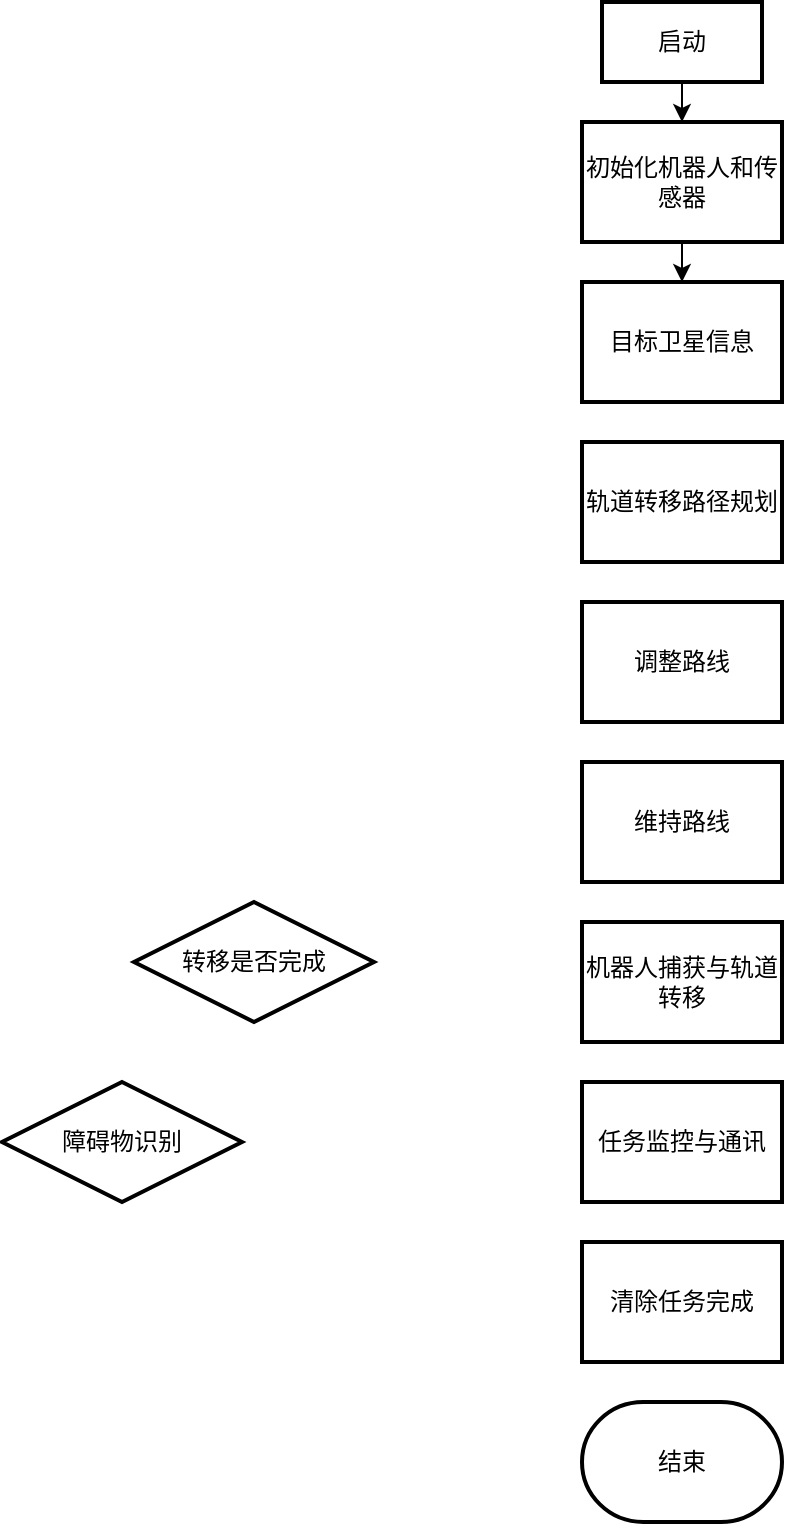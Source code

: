 <mxfile version="24.7.17">
  <diagram name="Page-1" id="QLF-LarDQt3AmGQMSmLy">
    <mxGraphModel dx="792" dy="1131" grid="1" gridSize="10" guides="1" tooltips="1" connect="1" arrows="1" fold="1" page="1" pageScale="1" pageWidth="827" pageHeight="1169" math="0" shadow="0">
      <root>
        <mxCell id="0" />
        <mxCell id="1" parent="0" />
        <mxCell id="afKLm_PC3EemGSfm7CoD-15" style="edgeStyle=orthogonalEdgeStyle;rounded=0;orthogonalLoop=1;jettySize=auto;html=1;exitX=0.5;exitY=1;exitDx=0;exitDy=0;entryX=0.5;entryY=0;entryDx=0;entryDy=0;" edge="1" parent="1" source="afKLm_PC3EemGSfm7CoD-1" target="afKLm_PC3EemGSfm7CoD-2">
          <mxGeometry relative="1" as="geometry" />
        </mxCell>
        <mxCell id="afKLm_PC3EemGSfm7CoD-1" value="&lt;font&gt;启动&lt;/font&gt;" style="rounded=0;whiteSpace=wrap;html=1;strokeWidth=2;fontFamily=STZhongsong;" vertex="1" parent="1">
          <mxGeometry x="330" y="100" width="80" height="40" as="geometry" />
        </mxCell>
        <mxCell id="afKLm_PC3EemGSfm7CoD-16" style="edgeStyle=orthogonalEdgeStyle;rounded=0;orthogonalLoop=1;jettySize=auto;html=1;exitX=0.5;exitY=1;exitDx=0;exitDy=0;entryX=0.5;entryY=0;entryDx=0;entryDy=0;" edge="1" parent="1" source="afKLm_PC3EemGSfm7CoD-2" target="afKLm_PC3EemGSfm7CoD-3">
          <mxGeometry relative="1" as="geometry" />
        </mxCell>
        <mxCell id="afKLm_PC3EemGSfm7CoD-2" value="&lt;font&gt;初始化机器人和传感器&lt;/font&gt;" style="rounded=0;whiteSpace=wrap;html=1;strokeWidth=2;fontFamily=STZhongsong;" vertex="1" parent="1">
          <mxGeometry x="320" y="160" width="100" height="60" as="geometry" />
        </mxCell>
        <mxCell id="afKLm_PC3EemGSfm7CoD-3" value="&lt;font&gt;目标卫星信息&lt;/font&gt;&lt;span style=&quot;color: rgba(0, 0, 0, 0); font-size: 0px; text-align: start; text-wrap-mode: nowrap;&quot;&gt;%3CmxGraphModel%3E%3Croot%3E%3CmxCell%20id%3D%220%22%2F%3E%3CmxCell%20id%3D%221%22%20parent%3D%220%22%2F%3E%3CmxCell%20id%3D%222%22%20value%3D%22%26lt%3Bfont%20face%3D%26quot%3BSTZhongsong%26quot%3B%26gt%3B%E5%88%9D%E5%A7%8B%E5%8C%96%E6%9C%BA%E5%99%A8%E4%BA%BA%E5%92%8C%E4%BC%A0%E6%84%9F%E5%99%A8%26lt%3B%2Ffont%26gt%3B%22%20style%3D%22rounded%3D0%3BwhiteSpace%3Dwrap%3Bhtml%3D1%3B%22%20vertex%3D%221%22%20parent%3D%221%22%3E%3CmxGeometry%20x%3D%2240%22%20y%3D%22160%22%20width%3D%22100%22%20height%3D%2260%22%20as%3D%22geometry%22%2F%3E%3C%2FmxCell%3E%3C%2Froot%3E%3C%2FmxGraphModel%3E&lt;/span&gt;" style="rounded=0;whiteSpace=wrap;html=1;strokeWidth=2;fontFamily=STZhongsong;" vertex="1" parent="1">
          <mxGeometry x="320" y="240" width="100" height="60" as="geometry" />
        </mxCell>
        <mxCell id="afKLm_PC3EemGSfm7CoD-4" value="&lt;font&gt;轨道转移路径规划&lt;/font&gt;" style="rounded=0;whiteSpace=wrap;html=1;strokeWidth=2;fontFamily=STZhongsong;" vertex="1" parent="1">
          <mxGeometry x="320" y="320" width="100" height="60" as="geometry" />
        </mxCell>
        <mxCell id="afKLm_PC3EemGSfm7CoD-5" value="&lt;font&gt;调整路线&lt;/font&gt;" style="rounded=0;whiteSpace=wrap;html=1;strokeWidth=2;fontFamily=STZhongsong;" vertex="1" parent="1">
          <mxGeometry x="320" y="400" width="100" height="60" as="geometry" />
        </mxCell>
        <mxCell id="afKLm_PC3EemGSfm7CoD-6" value="&lt;font&gt;维持路线&lt;/font&gt;" style="rounded=0;whiteSpace=wrap;html=1;strokeWidth=2;fontFamily=STZhongsong;" vertex="1" parent="1">
          <mxGeometry x="320" y="480" width="100" height="60" as="geometry" />
        </mxCell>
        <mxCell id="afKLm_PC3EemGSfm7CoD-7" value="&lt;font&gt;机器人捕获与轨道转移&lt;/font&gt;" style="rounded=0;whiteSpace=wrap;html=1;strokeWidth=2;fontFamily=STZhongsong;" vertex="1" parent="1">
          <mxGeometry x="320" y="560" width="100" height="60" as="geometry" />
        </mxCell>
        <mxCell id="afKLm_PC3EemGSfm7CoD-8" value="&lt;font&gt;转移是否完成&lt;/font&gt;" style="rhombus;whiteSpace=wrap;html=1;strokeWidth=2;fontFamily=STZhongsong;" vertex="1" parent="1">
          <mxGeometry x="96" y="550" width="120" height="60" as="geometry" />
        </mxCell>
        <mxCell id="afKLm_PC3EemGSfm7CoD-9" value="&lt;font&gt;障碍物识别&lt;/font&gt;" style="rhombus;whiteSpace=wrap;html=1;strokeWidth=2;fontFamily=STZhongsong;" vertex="1" parent="1">
          <mxGeometry x="30" y="640" width="120" height="60" as="geometry" />
        </mxCell>
        <mxCell id="afKLm_PC3EemGSfm7CoD-10" value="&lt;font&gt;任务监控与通讯&lt;/font&gt;" style="rounded=0;whiteSpace=wrap;html=1;strokeWidth=2;fontFamily=STZhongsong;" vertex="1" parent="1">
          <mxGeometry x="320" y="640" width="100" height="60" as="geometry" />
        </mxCell>
        <mxCell id="afKLm_PC3EemGSfm7CoD-11" value="&lt;font&gt;清除任务完成&lt;/font&gt;" style="rounded=0;whiteSpace=wrap;html=1;strokeWidth=2;fontFamily=STZhongsong;" vertex="1" parent="1">
          <mxGeometry x="320" y="720" width="100" height="60" as="geometry" />
        </mxCell>
        <mxCell id="afKLm_PC3EemGSfm7CoD-14" value="结束" style="strokeWidth=2;html=1;shape=mxgraph.flowchart.terminator;whiteSpace=wrap;fontFamily=STZhongsong;" vertex="1" parent="1">
          <mxGeometry x="320" y="800" width="100" height="60" as="geometry" />
        </mxCell>
      </root>
    </mxGraphModel>
  </diagram>
</mxfile>
